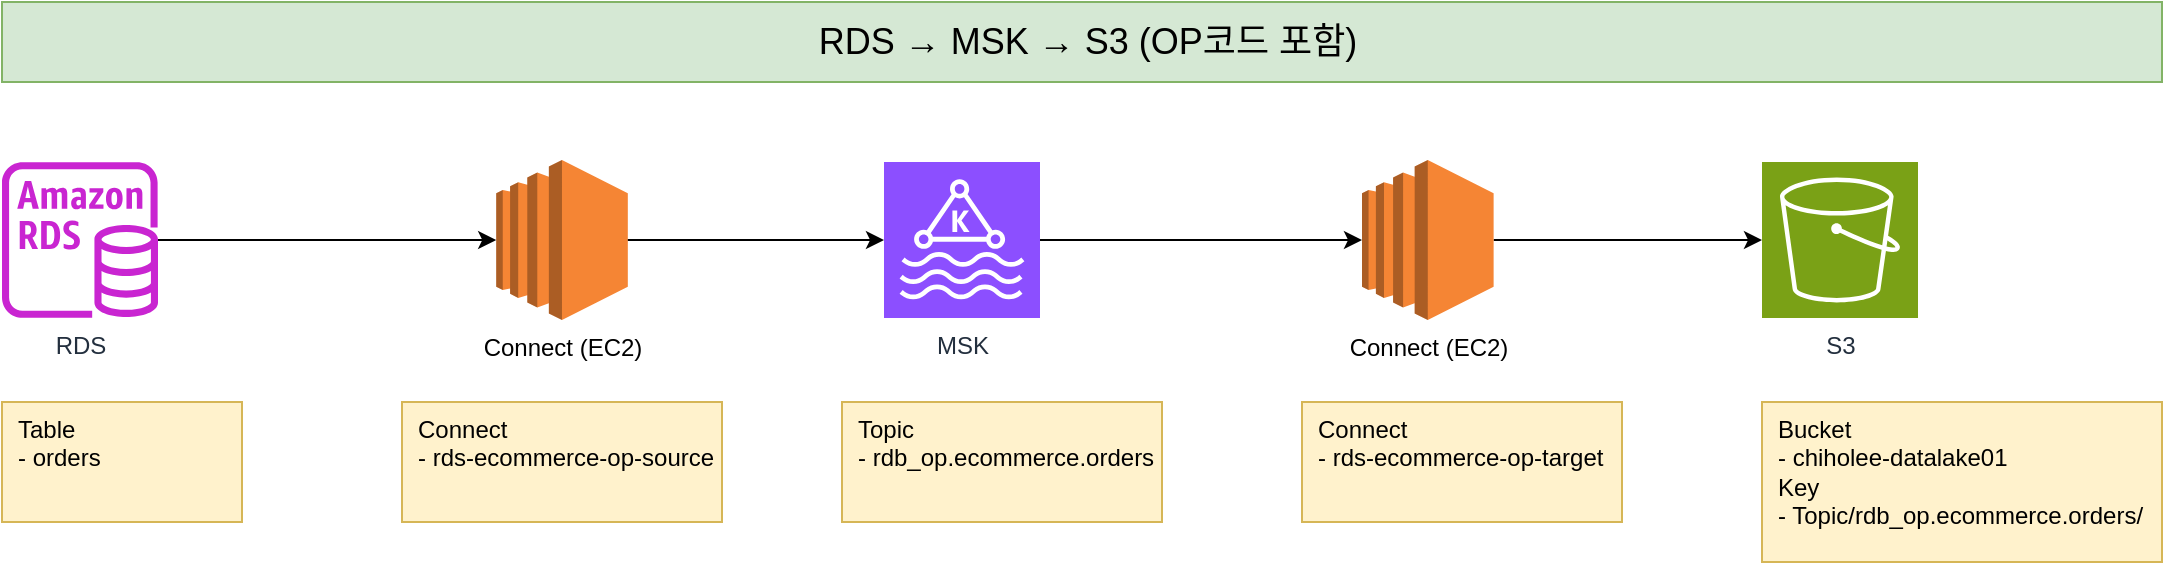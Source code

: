 <mxfile version="22.1.12" type="github">
  <diagram name="페이지-1" id="ekymxuNGtFeP-5mvZlKB">
    <mxGraphModel dx="1434" dy="711" grid="1" gridSize="10" guides="1" tooltips="1" connect="1" arrows="1" fold="1" page="1" pageScale="1" pageWidth="1169" pageHeight="1654" math="0" shadow="0">
      <root>
        <mxCell id="0" />
        <mxCell id="1" parent="0" />
        <mxCell id="DlW72n1KOJQ0S0RbXo5U-1" value="RDS" style="sketch=0;outlineConnect=0;fontColor=#232F3E;gradientColor=none;fillColor=#C925D1;strokeColor=none;dashed=0;verticalLabelPosition=bottom;verticalAlign=top;align=center;html=1;fontSize=12;fontStyle=0;aspect=fixed;pointerEvents=1;shape=mxgraph.aws4.rds_instance;" parent="1" vertex="1">
          <mxGeometry x="80" y="120" width="78" height="78" as="geometry" />
        </mxCell>
        <mxCell id="DlW72n1KOJQ0S0RbXo5U-3" value="MSK" style="sketch=0;points=[[0,0,0],[0.25,0,0],[0.5,0,0],[0.75,0,0],[1,0,0],[0,1,0],[0.25,1,0],[0.5,1,0],[0.75,1,0],[1,1,0],[0,0.25,0],[0,0.5,0],[0,0.75,0],[1,0.25,0],[1,0.5,0],[1,0.75,0]];outlineConnect=0;fontColor=#232F3E;fillColor=#8C4FFF;strokeColor=#ffffff;dashed=0;verticalLabelPosition=bottom;verticalAlign=top;align=center;html=1;fontSize=12;fontStyle=0;aspect=fixed;shape=mxgraph.aws4.resourceIcon;resIcon=mxgraph.aws4.managed_streaming_for_kafka;" parent="1" vertex="1">
          <mxGeometry x="521" y="120" width="78" height="78" as="geometry" />
        </mxCell>
        <mxCell id="DlW72n1KOJQ0S0RbXo5U-5" value="Connect (EC2)" style="outlineConnect=0;dashed=0;verticalLabelPosition=bottom;verticalAlign=top;align=center;html=1;shape=mxgraph.aws3.ec2;fillColor=#F58534;gradientColor=none;" parent="1" vertex="1">
          <mxGeometry x="327.1" y="119" width="65.81" height="80" as="geometry" />
        </mxCell>
        <mxCell id="DlW72n1KOJQ0S0RbXo5U-7" style="edgeStyle=orthogonalEdgeStyle;rounded=0;orthogonalLoop=1;jettySize=auto;html=1;entryX=0;entryY=0.5;entryDx=0;entryDy=0;entryPerimeter=0;" parent="1" source="DlW72n1KOJQ0S0RbXo5U-1" target="DlW72n1KOJQ0S0RbXo5U-5" edge="1">
          <mxGeometry relative="1" as="geometry" />
        </mxCell>
        <mxCell id="DlW72n1KOJQ0S0RbXo5U-8" style="edgeStyle=orthogonalEdgeStyle;rounded=0;orthogonalLoop=1;jettySize=auto;html=1;entryX=0;entryY=0.5;entryDx=0;entryDy=0;entryPerimeter=0;" parent="1" source="DlW72n1KOJQ0S0RbXo5U-5" target="DlW72n1KOJQ0S0RbXo5U-3" edge="1">
          <mxGeometry relative="1" as="geometry" />
        </mxCell>
        <mxCell id="DlW72n1KOJQ0S0RbXo5U-11" value="Table&lt;br&gt;&lt;div style=&quot;&quot;&gt;&lt;span style=&quot;background-color: initial;&quot;&gt;- orders&lt;/span&gt;&lt;/div&gt;" style="rounded=0;whiteSpace=wrap;html=1;align=left;fillColor=#fff2cc;strokeColor=#d6b656;spacingLeft=6;spacingTop=0;verticalAlign=top;" parent="1" vertex="1">
          <mxGeometry x="80" y="240" width="120" height="60" as="geometry" />
        </mxCell>
        <mxCell id="DlW72n1KOJQ0S0RbXo5U-13" value="Connect&lt;br&gt;-&amp;nbsp;rds-ecommerce-op-source" style="rounded=0;whiteSpace=wrap;html=1;align=left;fillColor=#fff2cc;strokeColor=#d6b656;spacingLeft=6;spacingTop=0;verticalAlign=top;" parent="1" vertex="1">
          <mxGeometry x="280" y="240" width="160" height="60" as="geometry" />
        </mxCell>
        <mxCell id="DlW72n1KOJQ0S0RbXo5U-14" value="Topic&lt;br&gt;-&amp;nbsp;rdb_op.ecommerce.orders" style="rounded=0;whiteSpace=wrap;html=1;align=left;fillColor=#fff2cc;strokeColor=#d6b656;spacingLeft=6;spacingTop=0;verticalAlign=top;" parent="1" vertex="1">
          <mxGeometry x="500" y="240" width="160" height="60" as="geometry" />
        </mxCell>
        <mxCell id="DlW72n1KOJQ0S0RbXo5U-15" value="S3" style="sketch=0;points=[[0,0,0],[0.25,0,0],[0.5,0,0],[0.75,0,0],[1,0,0],[0,1,0],[0.25,1,0],[0.5,1,0],[0.75,1,0],[1,1,0],[0,0.25,0],[0,0.5,0],[0,0.75,0],[1,0.25,0],[1,0.5,0],[1,0.75,0]];outlineConnect=0;fontColor=#232F3E;fillColor=#7AA116;strokeColor=#ffffff;dashed=0;verticalLabelPosition=bottom;verticalAlign=top;align=center;html=1;fontSize=12;fontStyle=0;aspect=fixed;shape=mxgraph.aws4.resourceIcon;resIcon=mxgraph.aws4.s3;" parent="1" vertex="1">
          <mxGeometry x="960" y="120" width="78" height="78" as="geometry" />
        </mxCell>
        <mxCell id="DlW72n1KOJQ0S0RbXo5U-17" value="Bucket&lt;br&gt;- chiholee-datalake01&lt;br&gt;Key&lt;br&gt;- Topic/rdb_op.ecommerce.orders/" style="rounded=0;whiteSpace=wrap;html=1;align=left;fillColor=#fff2cc;strokeColor=#d6b656;spacingLeft=6;spacingTop=0;verticalAlign=top;" parent="1" vertex="1">
          <mxGeometry x="960" y="240" width="200" height="80" as="geometry" />
        </mxCell>
        <mxCell id="DlW72n1KOJQ0S0RbXo5U-20" style="edgeStyle=orthogonalEdgeStyle;rounded=0;orthogonalLoop=1;jettySize=auto;html=1;" parent="1" source="DlW72n1KOJQ0S0RbXo5U-18" target="DlW72n1KOJQ0S0RbXo5U-15" edge="1">
          <mxGeometry relative="1" as="geometry" />
        </mxCell>
        <mxCell id="DlW72n1KOJQ0S0RbXo5U-18" value="Connect (EC2)" style="outlineConnect=0;dashed=0;verticalLabelPosition=bottom;verticalAlign=top;align=center;html=1;shape=mxgraph.aws3.ec2;fillColor=#F58534;gradientColor=none;" parent="1" vertex="1">
          <mxGeometry x="760" y="119" width="65.81" height="80" as="geometry" />
        </mxCell>
        <mxCell id="DlW72n1KOJQ0S0RbXo5U-19" style="edgeStyle=orthogonalEdgeStyle;rounded=0;orthogonalLoop=1;jettySize=auto;html=1;entryX=0;entryY=0.5;entryDx=0;entryDy=0;entryPerimeter=0;" parent="1" source="DlW72n1KOJQ0S0RbXo5U-3" target="DlW72n1KOJQ0S0RbXo5U-18" edge="1">
          <mxGeometry relative="1" as="geometry" />
        </mxCell>
        <mxCell id="DlW72n1KOJQ0S0RbXo5U-21" value="Connect&lt;br&gt;- rds-ecommerce-op-target" style="rounded=0;whiteSpace=wrap;html=1;align=left;fillColor=#fff2cc;strokeColor=#d6b656;spacingLeft=6;spacingTop=0;verticalAlign=top;" parent="1" vertex="1">
          <mxGeometry x="730" y="240" width="160" height="60" as="geometry" />
        </mxCell>
        <mxCell id="DlW72n1KOJQ0S0RbXo5U-22" value="RDS → MSK → S3 (OP코드 포함)" style="rounded=0;whiteSpace=wrap;html=1;align=center;fillColor=#d5e8d4;strokeColor=#82b366;spacingLeft=6;spacingTop=0;verticalAlign=middle;fontSize=18;" parent="1" vertex="1">
          <mxGeometry x="80" y="40" width="1080" height="40" as="geometry" />
        </mxCell>
      </root>
    </mxGraphModel>
  </diagram>
</mxfile>
